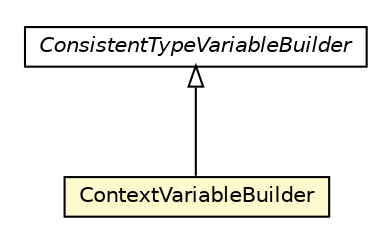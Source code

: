 #!/usr/local/bin/dot
#
# Class diagram 
# Generated by UMLGraph version 5.1 (http://www.umlgraph.org/)
#

digraph G {
	edge [fontname="Helvetica",fontsize=10,labelfontname="Helvetica",labelfontsize=10];
	node [fontname="Helvetica",fontsize=10,shape=plaintext];
	nodesep=0.25;
	ranksep=0.5;
	// org.androidtransfuse.gen.variableBuilder.ContextVariableBuilder
	c57403 [label=<<table title="org.androidtransfuse.gen.variableBuilder.ContextVariableBuilder" border="0" cellborder="1" cellspacing="0" cellpadding="2" port="p" bgcolor="lemonChiffon" href="./ContextVariableBuilder.html">
		<tr><td><table border="0" cellspacing="0" cellpadding="1">
<tr><td align="center" balign="center"> ContextVariableBuilder </td></tr>
		</table></td></tr>
		</table>>, fontname="Helvetica", fontcolor="black", fontsize=10.0];
	// org.androidtransfuse.gen.variableBuilder.ConsistentTypeVariableBuilder
	c57410 [label=<<table title="org.androidtransfuse.gen.variableBuilder.ConsistentTypeVariableBuilder" border="0" cellborder="1" cellspacing="0" cellpadding="2" port="p" href="./ConsistentTypeVariableBuilder.html">
		<tr><td><table border="0" cellspacing="0" cellpadding="1">
<tr><td align="center" balign="center"><font face="Helvetica-Oblique"> ConsistentTypeVariableBuilder </font></td></tr>
		</table></td></tr>
		</table>>, fontname="Helvetica", fontcolor="black", fontsize=10.0];
	//org.androidtransfuse.gen.variableBuilder.ContextVariableBuilder extends org.androidtransfuse.gen.variableBuilder.ConsistentTypeVariableBuilder
	c57410:p -> c57403:p [dir=back,arrowtail=empty];
}

